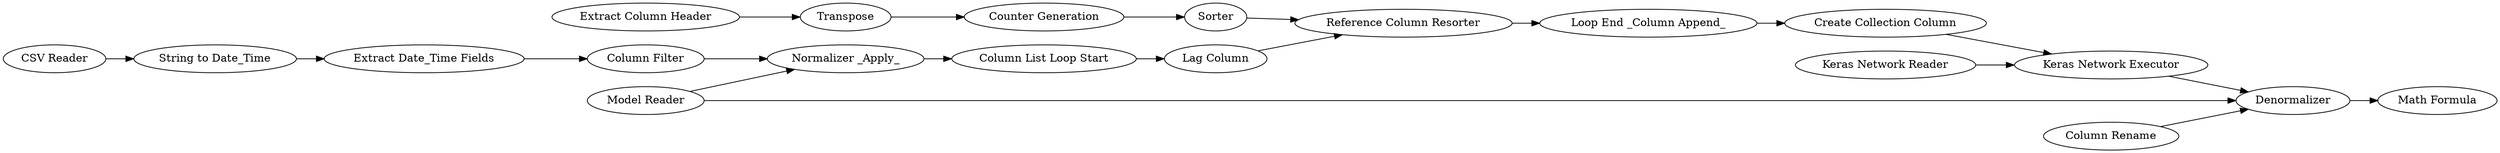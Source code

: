 digraph {
	195 [label="Keras Network Reader"]
	197 [label="Model Reader"]
	138 [label="Column Filter"]
	160 [label="String to Date_Time"]
	161 [label="Extract Date_Time Fields"]
	76 [label="Reference Column Resorter"]
	77 [label="Extract Column Header"]
	78 [label=Transpose]
	79 [label="Counter Generation"]
	80 [label=Sorter]
	178 [label="Column List Loop Start"]
	179 [label="Create Collection Column"]
	181 [label="Lag Column"]
	183 [label="Loop End _Column Append_"]
	200 [label="Normalizer _Apply_"]
	201 [label="Keras Network Executor"]
	206 [label="CSV Reader"]
	154 [label=Denormalizer]
	155 [label="Column Rename"]
	157 [label="Math Formula"]
	160 -> 161
	161 -> 138
	77 -> 78
	78 -> 79
	79 -> 80
	80 -> 76
	76 -> 183
	178 -> 181
	181 -> 76
	183 -> 179
	154 -> 157
	155 -> 154
	195 -> 201
	197 -> 154
	197 -> 200
	138 -> 200
	179 -> 201
	200 -> 178
	201 -> 154
	206 -> 160
	rankdir=LR
}
